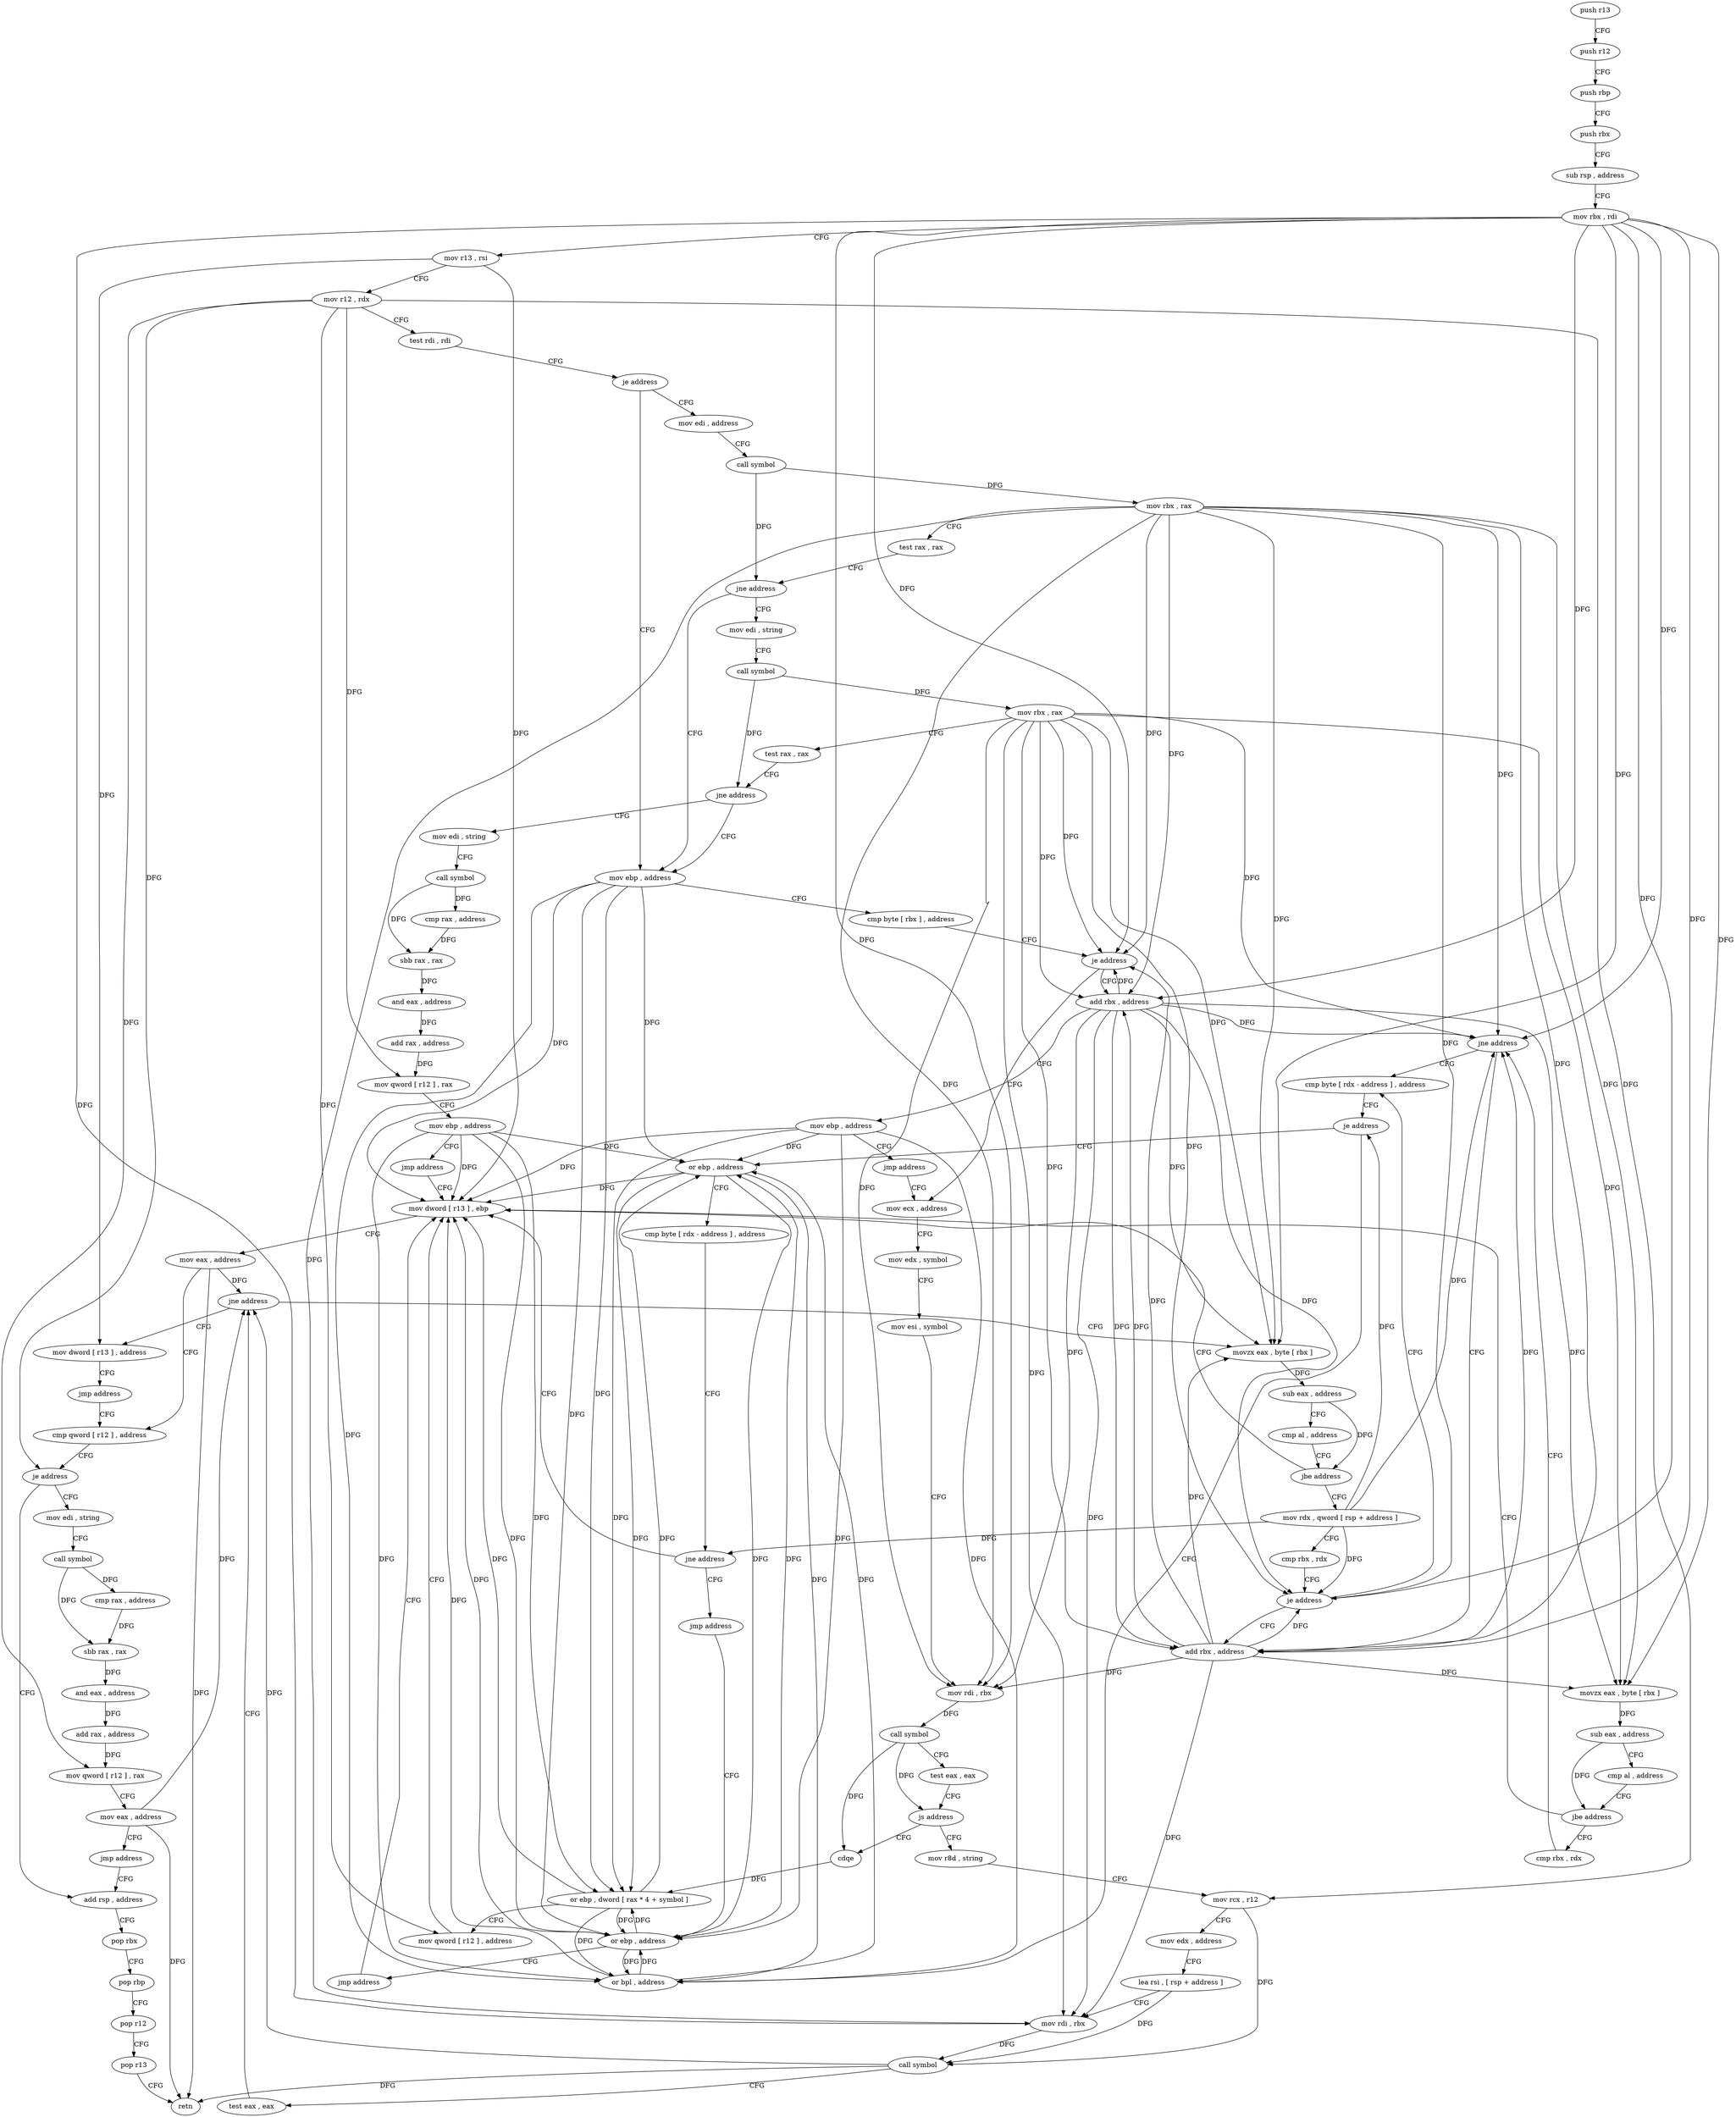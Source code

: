 digraph "func" {
"4281610" [label = "push r13" ]
"4281612" [label = "push r12" ]
"4281614" [label = "push rbp" ]
"4281615" [label = "push rbx" ]
"4281616" [label = "sub rsp , address" ]
"4281620" [label = "mov rbx , rdi" ]
"4281623" [label = "mov r13 , rsi" ]
"4281626" [label = "mov r12 , rdx" ]
"4281629" [label = "test rdi , rdi" ]
"4281632" [label = "je address" ]
"4281727" [label = "mov edi , address" ]
"4281634" [label = "mov ebp , address" ]
"4281732" [label = "call symbol" ]
"4281737" [label = "mov rbx , rax" ]
"4281740" [label = "test rax , rax" ]
"4281743" [label = "jne address" ]
"4281745" [label = "mov edi , string" ]
"4281639" [label = "cmp byte [ rbx ] , address" ]
"4281642" [label = "je address" ]
"4281806" [label = "add rbx , address" ]
"4281648" [label = "mov ecx , address" ]
"4281750" [label = "call symbol" ]
"4281755" [label = "mov rbx , rax" ]
"4281758" [label = "test rax , rax" ]
"4281761" [label = "jne address" ]
"4281767" [label = "mov edi , string" ]
"4281810" [label = "mov ebp , address" ]
"4281815" [label = "jmp address" ]
"4281653" [label = "mov edx , symbol" ]
"4281658" [label = "mov esi , symbol" ]
"4281663" [label = "mov rdi , rbx" ]
"4281666" [label = "call symbol" ]
"4281671" [label = "test eax , eax" ]
"4281673" [label = "js address" ]
"4281820" [label = "mov r8d , string" ]
"4281679" [label = "cdqe" ]
"4281772" [label = "call symbol" ]
"4281777" [label = "cmp rax , address" ]
"4281781" [label = "sbb rax , rax" ]
"4281784" [label = "and eax , address" ]
"4281789" [label = "add rax , address" ]
"4281795" [label = "mov qword [ r12 ] , rax" ]
"4281799" [label = "mov ebp , address" ]
"4281804" [label = "jmp address" ]
"4281696" [label = "mov dword [ r13 ] , ebp" ]
"4281826" [label = "mov rcx , r12" ]
"4281829" [label = "mov edx , address" ]
"4281834" [label = "lea rsi , [ rsp + address ]" ]
"4281839" [label = "mov rdi , rbx" ]
"4281842" [label = "call symbol" ]
"4281847" [label = "test eax , eax" ]
"4281849" [label = "jne address" ]
"4281916" [label = "mov dword [ r13 ] , address" ]
"4281851" [label = "movzx eax , byte [ rbx ]" ]
"4281681" [label = "or ebp , dword [ rax * 4 + symbol ]" ]
"4281688" [label = "mov qword [ r12 ] , address" ]
"4281700" [label = "mov eax , address" ]
"4281705" [label = "cmp qword [ r12 ] , address" ]
"4281924" [label = "jmp address" ]
"4281854" [label = "sub eax , address" ]
"4281857" [label = "cmp al , address" ]
"4281859" [label = "jbe address" ]
"4281865" [label = "mov rdx , qword [ rsp + address ]" ]
"4281947" [label = "mov edi , string" ]
"4281952" [label = "call symbol" ]
"4281957" [label = "cmp rax , address" ]
"4281961" [label = "sbb rax , rax" ]
"4281964" [label = "and eax , address" ]
"4281969" [label = "add rax , address" ]
"4281975" [label = "mov qword [ r12 ] , rax" ]
"4281979" [label = "mov eax , address" ]
"4281984" [label = "jmp address" ]
"4281716" [label = "add rsp , address" ]
"4281720" [label = "pop rbx" ]
"4281721" [label = "pop rbp" ]
"4281722" [label = "pop r12" ]
"4281724" [label = "pop r13" ]
"4281726" [label = "retn" ]
"4281710" [label = "je address" ]
"4281870" [label = "cmp rbx , rdx" ]
"4281873" [label = "je address" ]
"4281898" [label = "cmp byte [ rdx - address ] , address" ]
"4281875" [label = "add rbx , address" ]
"4281902" [label = "je address" ]
"4281929" [label = "or ebp , address" ]
"4281904" [label = "or bpl , address" ]
"4281879" [label = "movzx eax , byte [ rbx ]" ]
"4281882" [label = "sub eax , address" ]
"4281885" [label = "cmp al , address" ]
"4281887" [label = "jbe address" ]
"4281893" [label = "cmp rbx , rdx" ]
"4281935" [label = "cmp byte [ rdx - address ] , address" ]
"4281939" [label = "jne address" ]
"4281945" [label = "jmp address" ]
"4281908" [label = "or ebp , address" ]
"4281896" [label = "jne address" ]
"4281911" [label = "jmp address" ]
"4281610" -> "4281612" [ label = "CFG" ]
"4281612" -> "4281614" [ label = "CFG" ]
"4281614" -> "4281615" [ label = "CFG" ]
"4281615" -> "4281616" [ label = "CFG" ]
"4281616" -> "4281620" [ label = "CFG" ]
"4281620" -> "4281623" [ label = "CFG" ]
"4281620" -> "4281642" [ label = "DFG" ]
"4281620" -> "4281806" [ label = "DFG" ]
"4281620" -> "4281663" [ label = "DFG" ]
"4281620" -> "4281839" [ label = "DFG" ]
"4281620" -> "4281851" [ label = "DFG" ]
"4281620" -> "4281873" [ label = "DFG" ]
"4281620" -> "4281875" [ label = "DFG" ]
"4281620" -> "4281879" [ label = "DFG" ]
"4281620" -> "4281896" [ label = "DFG" ]
"4281623" -> "4281626" [ label = "CFG" ]
"4281623" -> "4281696" [ label = "DFG" ]
"4281623" -> "4281916" [ label = "DFG" ]
"4281626" -> "4281629" [ label = "CFG" ]
"4281626" -> "4281795" [ label = "DFG" ]
"4281626" -> "4281826" [ label = "DFG" ]
"4281626" -> "4281688" [ label = "DFG" ]
"4281626" -> "4281710" [ label = "DFG" ]
"4281626" -> "4281975" [ label = "DFG" ]
"4281629" -> "4281632" [ label = "CFG" ]
"4281632" -> "4281727" [ label = "CFG" ]
"4281632" -> "4281634" [ label = "CFG" ]
"4281727" -> "4281732" [ label = "CFG" ]
"4281634" -> "4281639" [ label = "CFG" ]
"4281634" -> "4281681" [ label = "DFG" ]
"4281634" -> "4281696" [ label = "DFG" ]
"4281634" -> "4281929" [ label = "DFG" ]
"4281634" -> "4281904" [ label = "DFG" ]
"4281634" -> "4281908" [ label = "DFG" ]
"4281732" -> "4281737" [ label = "DFG" ]
"4281732" -> "4281743" [ label = "DFG" ]
"4281737" -> "4281740" [ label = "CFG" ]
"4281737" -> "4281642" [ label = "DFG" ]
"4281737" -> "4281806" [ label = "DFG" ]
"4281737" -> "4281663" [ label = "DFG" ]
"4281737" -> "4281839" [ label = "DFG" ]
"4281737" -> "4281851" [ label = "DFG" ]
"4281737" -> "4281873" [ label = "DFG" ]
"4281737" -> "4281875" [ label = "DFG" ]
"4281737" -> "4281879" [ label = "DFG" ]
"4281737" -> "4281896" [ label = "DFG" ]
"4281740" -> "4281743" [ label = "CFG" ]
"4281743" -> "4281634" [ label = "CFG" ]
"4281743" -> "4281745" [ label = "CFG" ]
"4281745" -> "4281750" [ label = "CFG" ]
"4281639" -> "4281642" [ label = "CFG" ]
"4281642" -> "4281806" [ label = "CFG" ]
"4281642" -> "4281648" [ label = "CFG" ]
"4281806" -> "4281810" [ label = "CFG" ]
"4281806" -> "4281642" [ label = "DFG" ]
"4281806" -> "4281663" [ label = "DFG" ]
"4281806" -> "4281839" [ label = "DFG" ]
"4281806" -> "4281851" [ label = "DFG" ]
"4281806" -> "4281873" [ label = "DFG" ]
"4281806" -> "4281875" [ label = "DFG" ]
"4281806" -> "4281879" [ label = "DFG" ]
"4281806" -> "4281896" [ label = "DFG" ]
"4281648" -> "4281653" [ label = "CFG" ]
"4281750" -> "4281755" [ label = "DFG" ]
"4281750" -> "4281761" [ label = "DFG" ]
"4281755" -> "4281758" [ label = "CFG" ]
"4281755" -> "4281642" [ label = "DFG" ]
"4281755" -> "4281806" [ label = "DFG" ]
"4281755" -> "4281663" [ label = "DFG" ]
"4281755" -> "4281839" [ label = "DFG" ]
"4281755" -> "4281851" [ label = "DFG" ]
"4281755" -> "4281873" [ label = "DFG" ]
"4281755" -> "4281875" [ label = "DFG" ]
"4281755" -> "4281879" [ label = "DFG" ]
"4281755" -> "4281896" [ label = "DFG" ]
"4281758" -> "4281761" [ label = "CFG" ]
"4281761" -> "4281634" [ label = "CFG" ]
"4281761" -> "4281767" [ label = "CFG" ]
"4281767" -> "4281772" [ label = "CFG" ]
"4281810" -> "4281815" [ label = "CFG" ]
"4281810" -> "4281681" [ label = "DFG" ]
"4281810" -> "4281696" [ label = "DFG" ]
"4281810" -> "4281929" [ label = "DFG" ]
"4281810" -> "4281904" [ label = "DFG" ]
"4281810" -> "4281908" [ label = "DFG" ]
"4281815" -> "4281648" [ label = "CFG" ]
"4281653" -> "4281658" [ label = "CFG" ]
"4281658" -> "4281663" [ label = "CFG" ]
"4281663" -> "4281666" [ label = "DFG" ]
"4281666" -> "4281671" [ label = "CFG" ]
"4281666" -> "4281673" [ label = "DFG" ]
"4281666" -> "4281679" [ label = "DFG" ]
"4281671" -> "4281673" [ label = "CFG" ]
"4281673" -> "4281820" [ label = "CFG" ]
"4281673" -> "4281679" [ label = "CFG" ]
"4281820" -> "4281826" [ label = "CFG" ]
"4281679" -> "4281681" [ label = "DFG" ]
"4281772" -> "4281777" [ label = "DFG" ]
"4281772" -> "4281781" [ label = "DFG" ]
"4281777" -> "4281781" [ label = "DFG" ]
"4281781" -> "4281784" [ label = "DFG" ]
"4281784" -> "4281789" [ label = "DFG" ]
"4281789" -> "4281795" [ label = "DFG" ]
"4281795" -> "4281799" [ label = "CFG" ]
"4281799" -> "4281804" [ label = "CFG" ]
"4281799" -> "4281681" [ label = "DFG" ]
"4281799" -> "4281696" [ label = "DFG" ]
"4281799" -> "4281929" [ label = "DFG" ]
"4281799" -> "4281904" [ label = "DFG" ]
"4281799" -> "4281908" [ label = "DFG" ]
"4281804" -> "4281696" [ label = "CFG" ]
"4281696" -> "4281700" [ label = "CFG" ]
"4281826" -> "4281829" [ label = "CFG" ]
"4281826" -> "4281842" [ label = "DFG" ]
"4281829" -> "4281834" [ label = "CFG" ]
"4281834" -> "4281839" [ label = "CFG" ]
"4281834" -> "4281842" [ label = "DFG" ]
"4281839" -> "4281842" [ label = "DFG" ]
"4281842" -> "4281847" [ label = "CFG" ]
"4281842" -> "4281849" [ label = "DFG" ]
"4281842" -> "4281726" [ label = "DFG" ]
"4281847" -> "4281849" [ label = "CFG" ]
"4281849" -> "4281916" [ label = "CFG" ]
"4281849" -> "4281851" [ label = "CFG" ]
"4281916" -> "4281924" [ label = "CFG" ]
"4281851" -> "4281854" [ label = "DFG" ]
"4281681" -> "4281688" [ label = "CFG" ]
"4281681" -> "4281696" [ label = "DFG" ]
"4281681" -> "4281929" [ label = "DFG" ]
"4281681" -> "4281904" [ label = "DFG" ]
"4281681" -> "4281908" [ label = "DFG" ]
"4281688" -> "4281696" [ label = "CFG" ]
"4281700" -> "4281705" [ label = "CFG" ]
"4281700" -> "4281849" [ label = "DFG" ]
"4281700" -> "4281726" [ label = "DFG" ]
"4281705" -> "4281710" [ label = "CFG" ]
"4281924" -> "4281705" [ label = "CFG" ]
"4281854" -> "4281857" [ label = "CFG" ]
"4281854" -> "4281859" [ label = "DFG" ]
"4281857" -> "4281859" [ label = "CFG" ]
"4281859" -> "4281696" [ label = "CFG" ]
"4281859" -> "4281865" [ label = "CFG" ]
"4281865" -> "4281870" [ label = "CFG" ]
"4281865" -> "4281873" [ label = "DFG" ]
"4281865" -> "4281902" [ label = "DFG" ]
"4281865" -> "4281939" [ label = "DFG" ]
"4281865" -> "4281896" [ label = "DFG" ]
"4281947" -> "4281952" [ label = "CFG" ]
"4281952" -> "4281957" [ label = "DFG" ]
"4281952" -> "4281961" [ label = "DFG" ]
"4281957" -> "4281961" [ label = "DFG" ]
"4281961" -> "4281964" [ label = "DFG" ]
"4281964" -> "4281969" [ label = "DFG" ]
"4281969" -> "4281975" [ label = "DFG" ]
"4281975" -> "4281979" [ label = "CFG" ]
"4281979" -> "4281984" [ label = "CFG" ]
"4281979" -> "4281849" [ label = "DFG" ]
"4281979" -> "4281726" [ label = "DFG" ]
"4281984" -> "4281716" [ label = "CFG" ]
"4281716" -> "4281720" [ label = "CFG" ]
"4281720" -> "4281721" [ label = "CFG" ]
"4281721" -> "4281722" [ label = "CFG" ]
"4281722" -> "4281724" [ label = "CFG" ]
"4281724" -> "4281726" [ label = "CFG" ]
"4281710" -> "4281947" [ label = "CFG" ]
"4281710" -> "4281716" [ label = "CFG" ]
"4281870" -> "4281873" [ label = "CFG" ]
"4281873" -> "4281898" [ label = "CFG" ]
"4281873" -> "4281875" [ label = "CFG" ]
"4281898" -> "4281902" [ label = "CFG" ]
"4281875" -> "4281879" [ label = "DFG" ]
"4281875" -> "4281642" [ label = "DFG" ]
"4281875" -> "4281806" [ label = "DFG" ]
"4281875" -> "4281663" [ label = "DFG" ]
"4281875" -> "4281839" [ label = "DFG" ]
"4281875" -> "4281851" [ label = "DFG" ]
"4281875" -> "4281873" [ label = "DFG" ]
"4281875" -> "4281896" [ label = "DFG" ]
"4281902" -> "4281929" [ label = "CFG" ]
"4281902" -> "4281904" [ label = "CFG" ]
"4281929" -> "4281935" [ label = "CFG" ]
"4281929" -> "4281696" [ label = "DFG" ]
"4281929" -> "4281681" [ label = "DFG" ]
"4281929" -> "4281904" [ label = "DFG" ]
"4281929" -> "4281908" [ label = "DFG" ]
"4281904" -> "4281908" [ label = "DFG" ]
"4281904" -> "4281696" [ label = "DFG" ]
"4281904" -> "4281929" [ label = "DFG" ]
"4281879" -> "4281882" [ label = "DFG" ]
"4281882" -> "4281885" [ label = "CFG" ]
"4281882" -> "4281887" [ label = "DFG" ]
"4281885" -> "4281887" [ label = "CFG" ]
"4281887" -> "4281696" [ label = "CFG" ]
"4281887" -> "4281893" [ label = "CFG" ]
"4281893" -> "4281896" [ label = "CFG" ]
"4281935" -> "4281939" [ label = "CFG" ]
"4281939" -> "4281696" [ label = "CFG" ]
"4281939" -> "4281945" [ label = "CFG" ]
"4281945" -> "4281908" [ label = "CFG" ]
"4281908" -> "4281911" [ label = "CFG" ]
"4281908" -> "4281696" [ label = "DFG" ]
"4281908" -> "4281929" [ label = "DFG" ]
"4281908" -> "4281904" [ label = "DFG" ]
"4281908" -> "4281681" [ label = "DFG" ]
"4281896" -> "4281875" [ label = "CFG" ]
"4281896" -> "4281898" [ label = "CFG" ]
"4281911" -> "4281696" [ label = "CFG" ]
}
